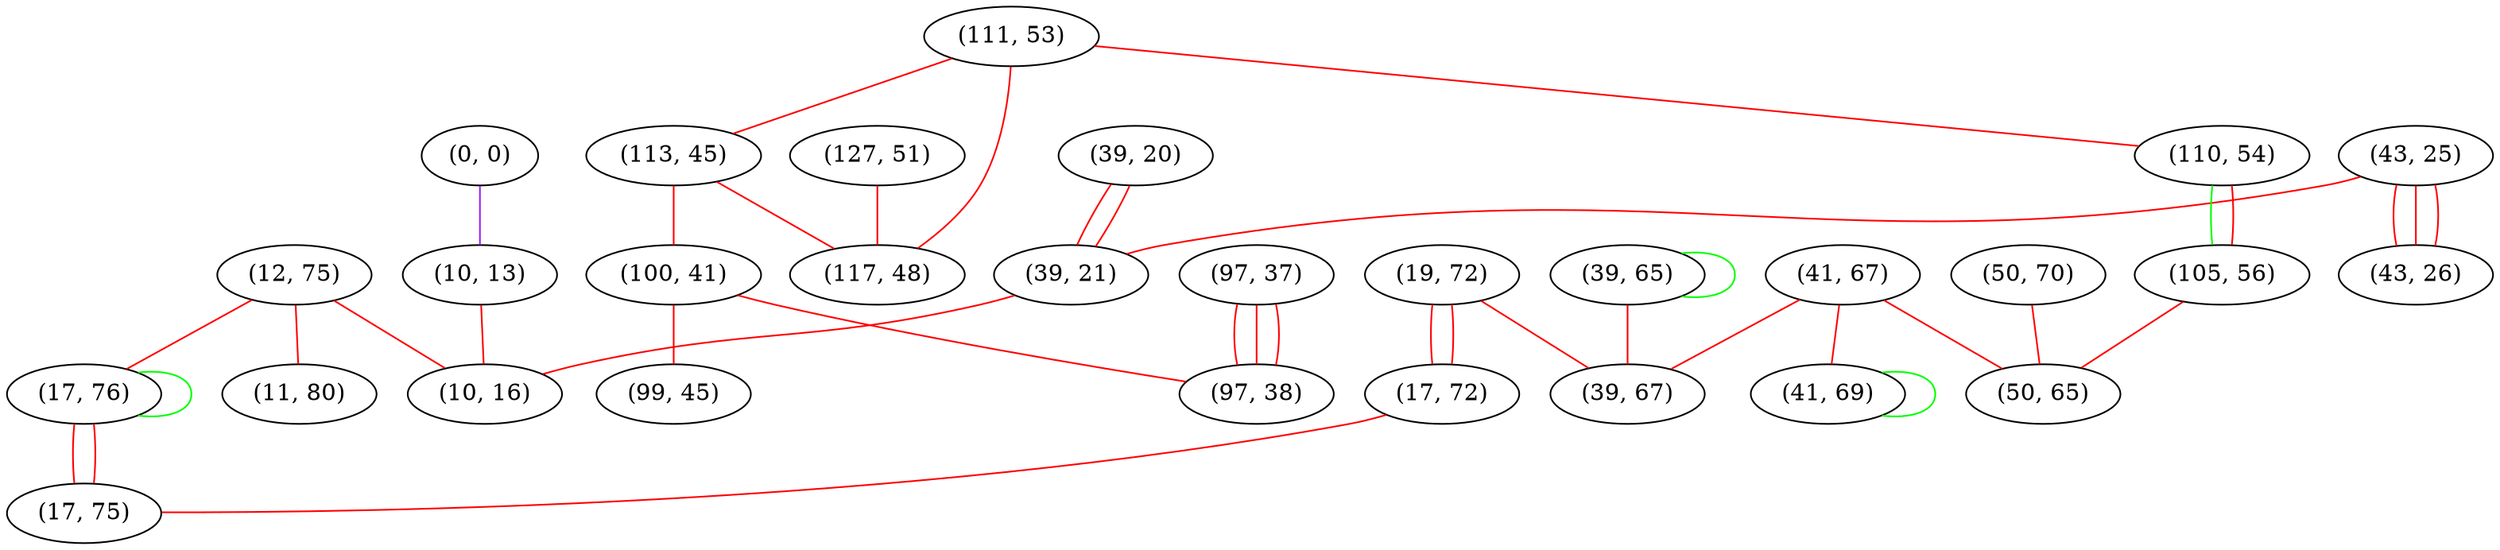 graph "" {
"(39, 20)";
"(111, 53)";
"(127, 51)";
"(19, 72)";
"(12, 75)";
"(113, 45)";
"(43, 25)";
"(110, 54)";
"(39, 21)";
"(100, 41)";
"(39, 65)";
"(41, 67)";
"(97, 37)";
"(50, 70)";
"(17, 76)";
"(11, 80)";
"(17, 72)";
"(0, 0)";
"(99, 45)";
"(10, 13)";
"(117, 48)";
"(41, 69)";
"(39, 67)";
"(10, 16)";
"(17, 75)";
"(43, 26)";
"(97, 38)";
"(105, 56)";
"(50, 65)";
"(39, 20)" -- "(39, 21)"  [color=red, key=0, weight=1];
"(39, 20)" -- "(39, 21)"  [color=red, key=1, weight=1];
"(111, 53)" -- "(113, 45)"  [color=red, key=0, weight=1];
"(111, 53)" -- "(117, 48)"  [color=red, key=0, weight=1];
"(111, 53)" -- "(110, 54)"  [color=red, key=0, weight=1];
"(127, 51)" -- "(117, 48)"  [color=red, key=0, weight=1];
"(19, 72)" -- "(39, 67)"  [color=red, key=0, weight=1];
"(19, 72)" -- "(17, 72)"  [color=red, key=0, weight=1];
"(19, 72)" -- "(17, 72)"  [color=red, key=1, weight=1];
"(12, 75)" -- "(11, 80)"  [color=red, key=0, weight=1];
"(12, 75)" -- "(10, 16)"  [color=red, key=0, weight=1];
"(12, 75)" -- "(17, 76)"  [color=red, key=0, weight=1];
"(113, 45)" -- "(100, 41)"  [color=red, key=0, weight=1];
"(113, 45)" -- "(117, 48)"  [color=red, key=0, weight=1];
"(43, 25)" -- "(43, 26)"  [color=red, key=0, weight=1];
"(43, 25)" -- "(43, 26)"  [color=red, key=1, weight=1];
"(43, 25)" -- "(43, 26)"  [color=red, key=2, weight=1];
"(43, 25)" -- "(39, 21)"  [color=red, key=0, weight=1];
"(110, 54)" -- "(105, 56)"  [color=green, key=0, weight=2];
"(110, 54)" -- "(105, 56)"  [color=red, key=1, weight=1];
"(39, 21)" -- "(10, 16)"  [color=red, key=0, weight=1];
"(100, 41)" -- "(97, 38)"  [color=red, key=0, weight=1];
"(100, 41)" -- "(99, 45)"  [color=red, key=0, weight=1];
"(39, 65)" -- "(39, 67)"  [color=red, key=0, weight=1];
"(39, 65)" -- "(39, 65)"  [color=green, key=0, weight=2];
"(41, 67)" -- "(39, 67)"  [color=red, key=0, weight=1];
"(41, 67)" -- "(50, 65)"  [color=red, key=0, weight=1];
"(41, 67)" -- "(41, 69)"  [color=red, key=0, weight=1];
"(97, 37)" -- "(97, 38)"  [color=red, key=0, weight=1];
"(97, 37)" -- "(97, 38)"  [color=red, key=1, weight=1];
"(97, 37)" -- "(97, 38)"  [color=red, key=2, weight=1];
"(50, 70)" -- "(50, 65)"  [color=red, key=0, weight=1];
"(17, 76)" -- "(17, 75)"  [color=red, key=0, weight=1];
"(17, 76)" -- "(17, 75)"  [color=red, key=1, weight=1];
"(17, 76)" -- "(17, 76)"  [color=green, key=0, weight=2];
"(17, 72)" -- "(17, 75)"  [color=red, key=0, weight=1];
"(0, 0)" -- "(10, 13)"  [color=purple, key=0, weight=4];
"(10, 13)" -- "(10, 16)"  [color=red, key=0, weight=1];
"(41, 69)" -- "(41, 69)"  [color=green, key=0, weight=2];
"(105, 56)" -- "(50, 65)"  [color=red, key=0, weight=1];
}
